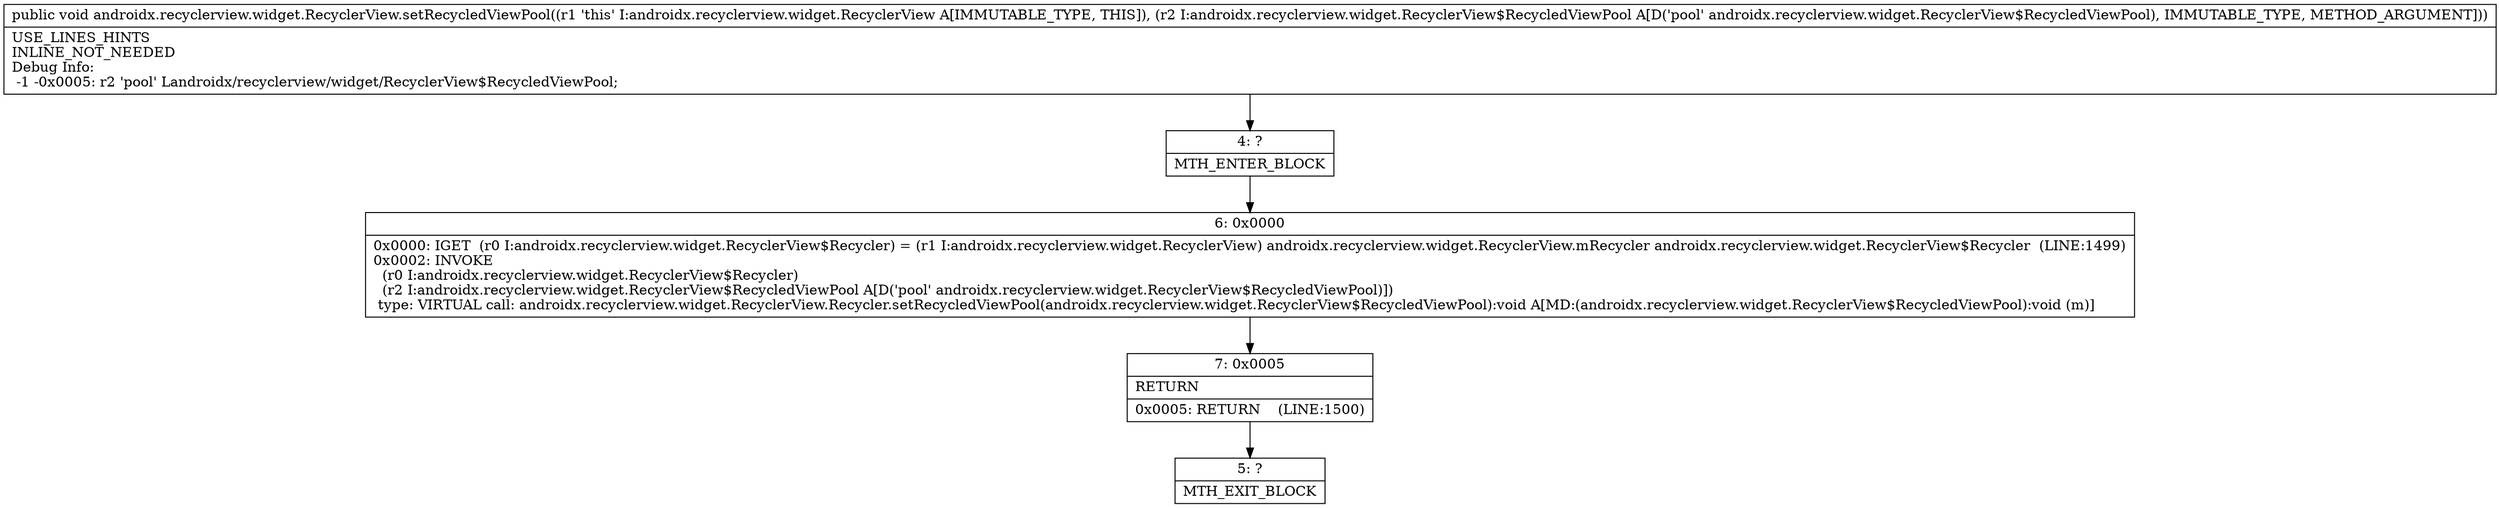 digraph "CFG forandroidx.recyclerview.widget.RecyclerView.setRecycledViewPool(Landroidx\/recyclerview\/widget\/RecyclerView$RecycledViewPool;)V" {
Node_4 [shape=record,label="{4\:\ ?|MTH_ENTER_BLOCK\l}"];
Node_6 [shape=record,label="{6\:\ 0x0000|0x0000: IGET  (r0 I:androidx.recyclerview.widget.RecyclerView$Recycler) = (r1 I:androidx.recyclerview.widget.RecyclerView) androidx.recyclerview.widget.RecyclerView.mRecycler androidx.recyclerview.widget.RecyclerView$Recycler  (LINE:1499)\l0x0002: INVOKE  \l  (r0 I:androidx.recyclerview.widget.RecyclerView$Recycler)\l  (r2 I:androidx.recyclerview.widget.RecyclerView$RecycledViewPool A[D('pool' androidx.recyclerview.widget.RecyclerView$RecycledViewPool)])\l type: VIRTUAL call: androidx.recyclerview.widget.RecyclerView.Recycler.setRecycledViewPool(androidx.recyclerview.widget.RecyclerView$RecycledViewPool):void A[MD:(androidx.recyclerview.widget.RecyclerView$RecycledViewPool):void (m)]\l}"];
Node_7 [shape=record,label="{7\:\ 0x0005|RETURN\l|0x0005: RETURN    (LINE:1500)\l}"];
Node_5 [shape=record,label="{5\:\ ?|MTH_EXIT_BLOCK\l}"];
MethodNode[shape=record,label="{public void androidx.recyclerview.widget.RecyclerView.setRecycledViewPool((r1 'this' I:androidx.recyclerview.widget.RecyclerView A[IMMUTABLE_TYPE, THIS]), (r2 I:androidx.recyclerview.widget.RecyclerView$RecycledViewPool A[D('pool' androidx.recyclerview.widget.RecyclerView$RecycledViewPool), IMMUTABLE_TYPE, METHOD_ARGUMENT]))  | USE_LINES_HINTS\lINLINE_NOT_NEEDED\lDebug Info:\l  \-1 \-0x0005: r2 'pool' Landroidx\/recyclerview\/widget\/RecyclerView$RecycledViewPool;\l}"];
MethodNode -> Node_4;Node_4 -> Node_6;
Node_6 -> Node_7;
Node_7 -> Node_5;
}

